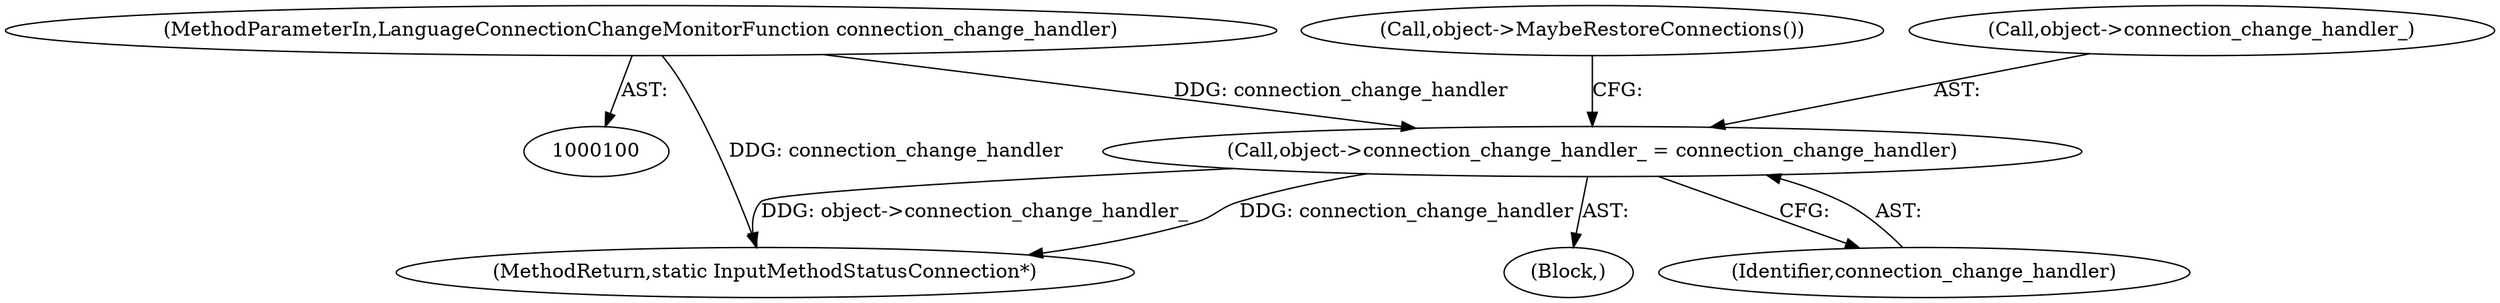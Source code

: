 digraph "1_Chrome_dc7b094a338c6c521f918f478e993f0f74bbea0d_58@API" {
"1000146" [label="(Call,object->connection_change_handler_ = connection_change_handler)"];
"1000105" [label="(MethodParameterIn,LanguageConnectionChangeMonitorFunction connection_change_handler)"];
"1000146" [label="(Call,object->connection_change_handler_ = connection_change_handler)"];
"1000166" [label="(MethodReturn,static InputMethodStatusConnection*)"];
"1000125" [label="(Block,)"];
"1000150" [label="(Identifier,connection_change_handler)"];
"1000105" [label="(MethodParameterIn,LanguageConnectionChangeMonitorFunction connection_change_handler)"];
"1000151" [label="(Call,object->MaybeRestoreConnections())"];
"1000147" [label="(Call,object->connection_change_handler_)"];
"1000146" -> "1000125"  [label="AST: "];
"1000146" -> "1000150"  [label="CFG: "];
"1000147" -> "1000146"  [label="AST: "];
"1000150" -> "1000146"  [label="AST: "];
"1000151" -> "1000146"  [label="CFG: "];
"1000146" -> "1000166"  [label="DDG: connection_change_handler"];
"1000146" -> "1000166"  [label="DDG: object->connection_change_handler_"];
"1000105" -> "1000146"  [label="DDG: connection_change_handler"];
"1000105" -> "1000100"  [label="AST: "];
"1000105" -> "1000166"  [label="DDG: connection_change_handler"];
}
